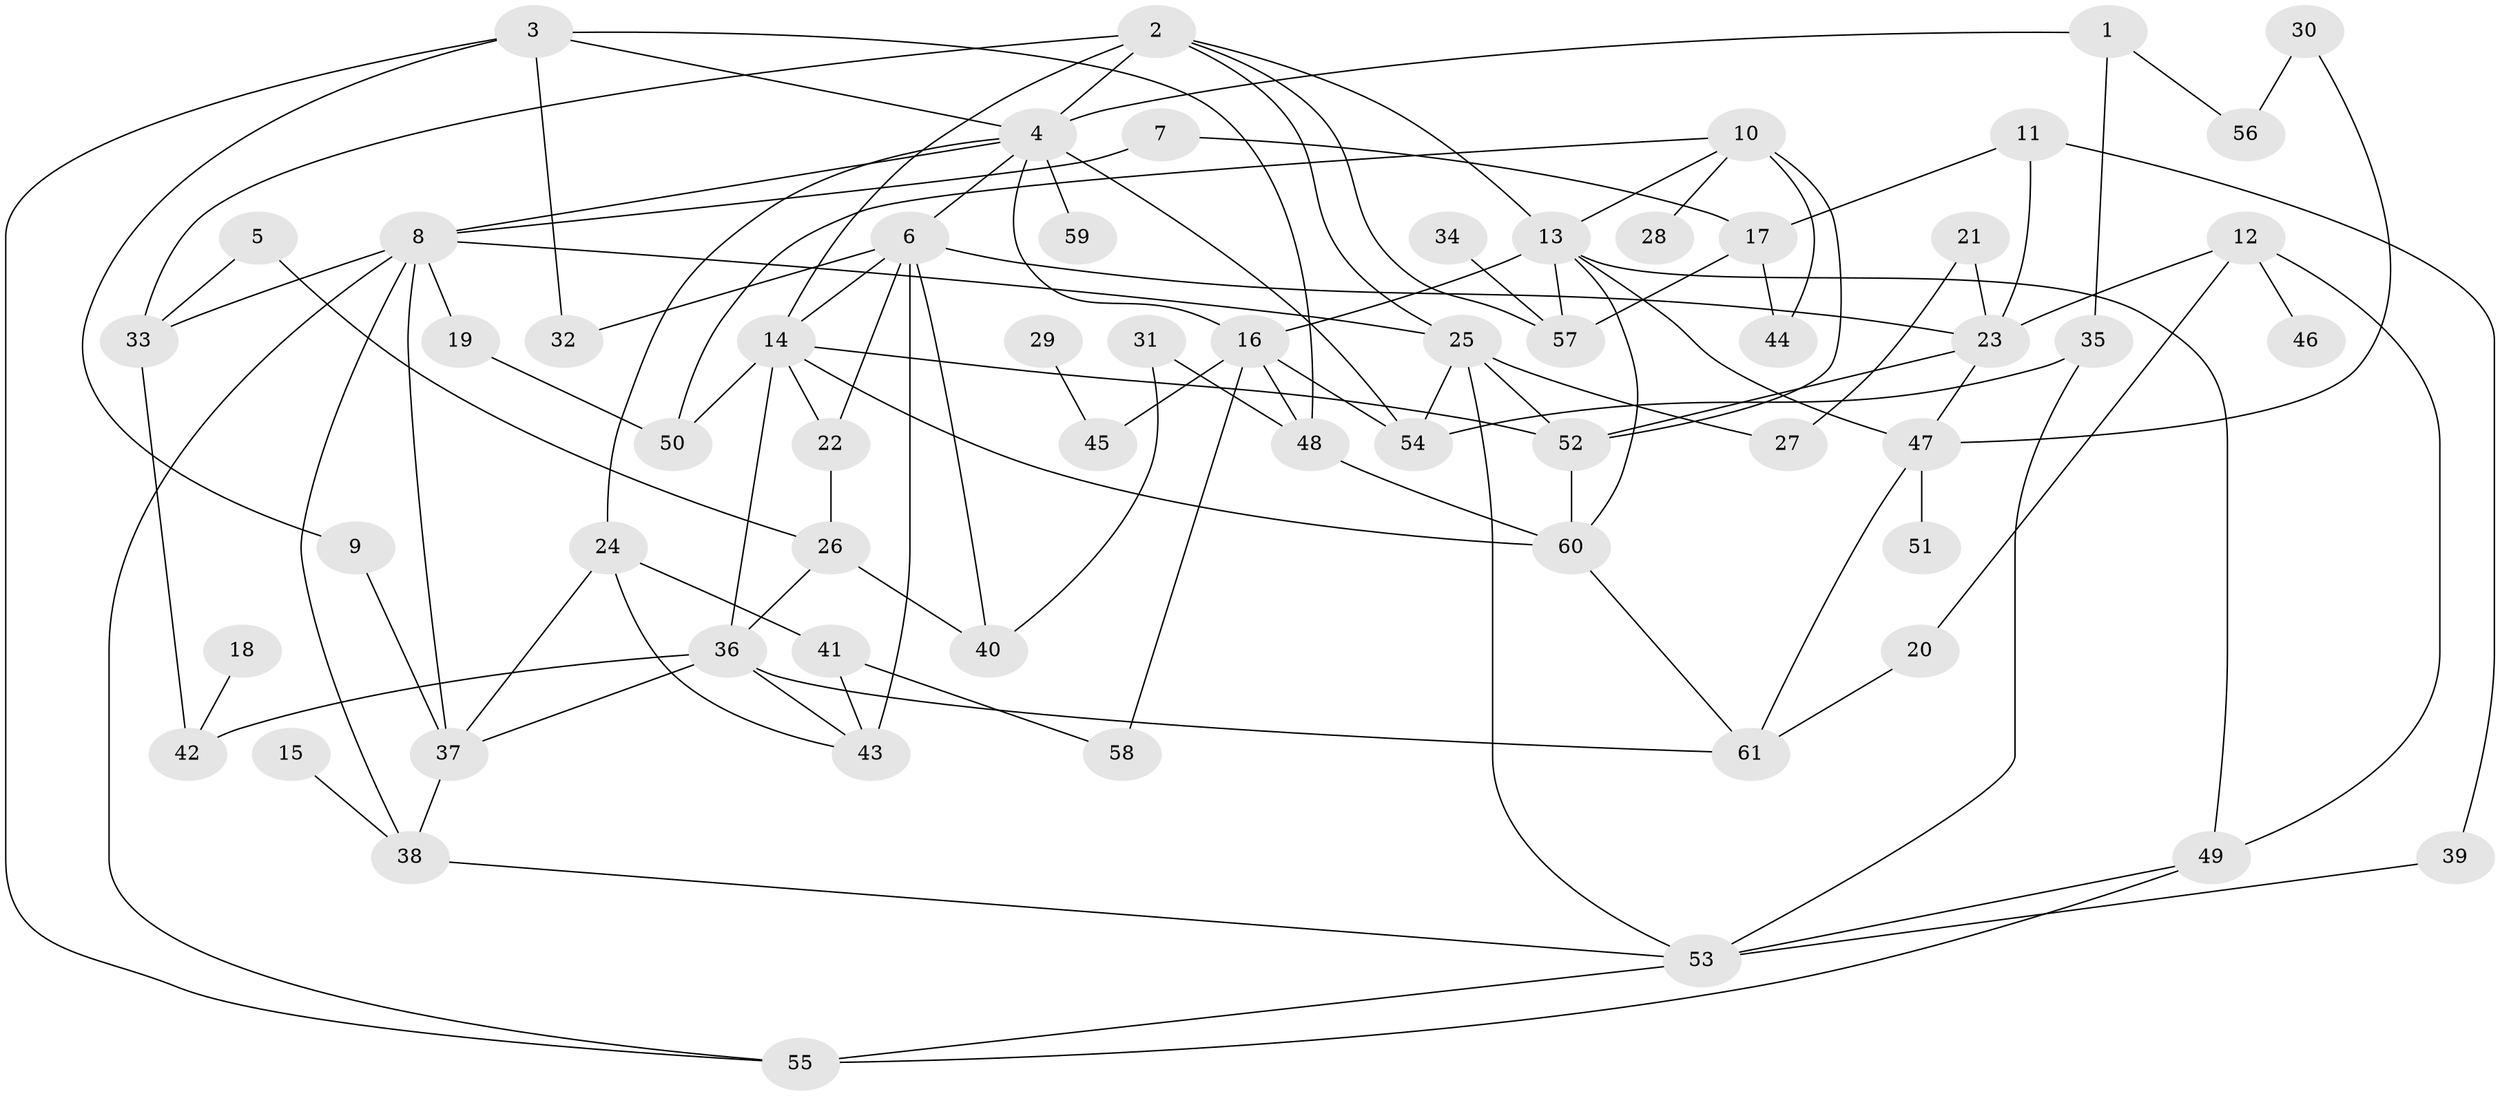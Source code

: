 // original degree distribution, {5: 0.12295081967213115, 7: 0.02459016393442623, 6: 0.03278688524590164, 3: 0.1557377049180328, 8: 0.00819672131147541, 2: 0.2786885245901639, 1: 0.23770491803278687, 4: 0.13934426229508196}
// Generated by graph-tools (version 1.1) at 2025/01/03/09/25 03:01:07]
// undirected, 61 vertices, 109 edges
graph export_dot {
graph [start="1"]
  node [color=gray90,style=filled];
  1;
  2;
  3;
  4;
  5;
  6;
  7;
  8;
  9;
  10;
  11;
  12;
  13;
  14;
  15;
  16;
  17;
  18;
  19;
  20;
  21;
  22;
  23;
  24;
  25;
  26;
  27;
  28;
  29;
  30;
  31;
  32;
  33;
  34;
  35;
  36;
  37;
  38;
  39;
  40;
  41;
  42;
  43;
  44;
  45;
  46;
  47;
  48;
  49;
  50;
  51;
  52;
  53;
  54;
  55;
  56;
  57;
  58;
  59;
  60;
  61;
  1 -- 4 [weight=1.0];
  1 -- 35 [weight=1.0];
  1 -- 56 [weight=1.0];
  2 -- 4 [weight=1.0];
  2 -- 13 [weight=1.0];
  2 -- 14 [weight=1.0];
  2 -- 25 [weight=1.0];
  2 -- 33 [weight=1.0];
  2 -- 57 [weight=1.0];
  3 -- 4 [weight=1.0];
  3 -- 9 [weight=1.0];
  3 -- 32 [weight=1.0];
  3 -- 48 [weight=1.0];
  3 -- 55 [weight=1.0];
  4 -- 6 [weight=1.0];
  4 -- 8 [weight=1.0];
  4 -- 16 [weight=1.0];
  4 -- 24 [weight=1.0];
  4 -- 54 [weight=1.0];
  4 -- 59 [weight=2.0];
  5 -- 26 [weight=1.0];
  5 -- 33 [weight=1.0];
  6 -- 14 [weight=1.0];
  6 -- 22 [weight=1.0];
  6 -- 23 [weight=1.0];
  6 -- 32 [weight=1.0];
  6 -- 40 [weight=1.0];
  6 -- 43 [weight=3.0];
  7 -- 8 [weight=1.0];
  7 -- 17 [weight=1.0];
  8 -- 19 [weight=1.0];
  8 -- 25 [weight=1.0];
  8 -- 33 [weight=1.0];
  8 -- 37 [weight=1.0];
  8 -- 38 [weight=1.0];
  8 -- 55 [weight=1.0];
  9 -- 37 [weight=1.0];
  10 -- 13 [weight=1.0];
  10 -- 28 [weight=1.0];
  10 -- 44 [weight=2.0];
  10 -- 50 [weight=1.0];
  10 -- 52 [weight=1.0];
  11 -- 17 [weight=1.0];
  11 -- 23 [weight=1.0];
  11 -- 39 [weight=1.0];
  12 -- 20 [weight=1.0];
  12 -- 23 [weight=1.0];
  12 -- 46 [weight=1.0];
  12 -- 49 [weight=1.0];
  13 -- 16 [weight=1.0];
  13 -- 47 [weight=1.0];
  13 -- 49 [weight=1.0];
  13 -- 57 [weight=1.0];
  13 -- 60 [weight=1.0];
  14 -- 22 [weight=1.0];
  14 -- 36 [weight=1.0];
  14 -- 50 [weight=1.0];
  14 -- 52 [weight=1.0];
  14 -- 60 [weight=2.0];
  15 -- 38 [weight=1.0];
  16 -- 45 [weight=1.0];
  16 -- 48 [weight=1.0];
  16 -- 54 [weight=1.0];
  16 -- 58 [weight=1.0];
  17 -- 44 [weight=1.0];
  17 -- 57 [weight=1.0];
  18 -- 42 [weight=1.0];
  19 -- 50 [weight=1.0];
  20 -- 61 [weight=1.0];
  21 -- 23 [weight=1.0];
  21 -- 27 [weight=1.0];
  22 -- 26 [weight=1.0];
  23 -- 47 [weight=1.0];
  23 -- 52 [weight=1.0];
  24 -- 37 [weight=1.0];
  24 -- 41 [weight=1.0];
  24 -- 43 [weight=1.0];
  25 -- 27 [weight=1.0];
  25 -- 52 [weight=1.0];
  25 -- 53 [weight=1.0];
  25 -- 54 [weight=1.0];
  26 -- 36 [weight=1.0];
  26 -- 40 [weight=1.0];
  29 -- 45 [weight=1.0];
  30 -- 47 [weight=1.0];
  30 -- 56 [weight=1.0];
  31 -- 40 [weight=1.0];
  31 -- 48 [weight=1.0];
  33 -- 42 [weight=1.0];
  34 -- 57 [weight=1.0];
  35 -- 53 [weight=1.0];
  35 -- 54 [weight=1.0];
  36 -- 37 [weight=1.0];
  36 -- 42 [weight=1.0];
  36 -- 43 [weight=1.0];
  36 -- 61 [weight=1.0];
  37 -- 38 [weight=1.0];
  38 -- 53 [weight=1.0];
  39 -- 53 [weight=1.0];
  41 -- 43 [weight=1.0];
  41 -- 58 [weight=1.0];
  47 -- 51 [weight=1.0];
  47 -- 61 [weight=1.0];
  48 -- 60 [weight=1.0];
  49 -- 53 [weight=1.0];
  49 -- 55 [weight=1.0];
  52 -- 60 [weight=1.0];
  53 -- 55 [weight=1.0];
  60 -- 61 [weight=1.0];
}

